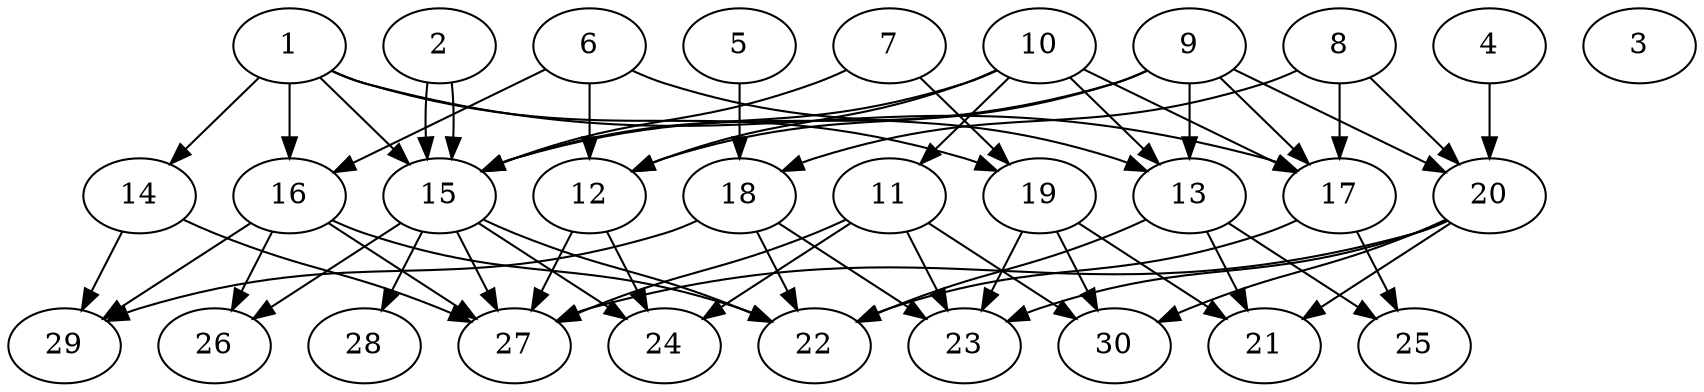 // DAG automatically generated by daggen at Thu Oct  3 14:04:19 2019
// ./daggen --dot -n 30 --ccr 0.4 --fat 0.7 --regular 0.9 --density 0.6 --mindata 5242880 --maxdata 52428800 
digraph G {
  1 [size="115901440", alpha="0.01", expect_size="46360576"] 
  1 -> 14 [size ="46360576"]
  1 -> 15 [size ="46360576"]
  1 -> 16 [size ="46360576"]
  1 -> 17 [size ="46360576"]
  1 -> 19 [size ="46360576"]
  2 [size="38041600", alpha="0.13", expect_size="15216640"] 
  2 -> 15 [size ="15216640"]
  2 -> 15 [size ="15216640"]
  3 [size="87508480", alpha="0.08", expect_size="35003392"] 
  4 [size="33331200", alpha="0.09", expect_size="13332480"] 
  4 -> 20 [size ="13332480"]
  5 [size="80957440", alpha="0.09", expect_size="32382976"] 
  5 -> 18 [size ="32382976"]
  6 [size="37268480", alpha="0.02", expect_size="14907392"] 
  6 -> 12 [size ="14907392"]
  6 -> 13 [size ="14907392"]
  6 -> 16 [size ="14907392"]
  7 [size="51479040", alpha="0.06", expect_size="20591616"] 
  7 -> 15 [size ="20591616"]
  7 -> 19 [size ="20591616"]
  8 [size="117813760", alpha="0.17", expect_size="47125504"] 
  8 -> 17 [size ="47125504"]
  8 -> 18 [size ="47125504"]
  8 -> 20 [size ="47125504"]
  9 [size="48258560", alpha="0.03", expect_size="19303424"] 
  9 -> 12 [size ="19303424"]
  9 -> 13 [size ="19303424"]
  9 -> 15 [size ="19303424"]
  9 -> 17 [size ="19303424"]
  9 -> 20 [size ="19303424"]
  10 [size="76577280", alpha="0.18", expect_size="30630912"] 
  10 -> 11 [size ="30630912"]
  10 -> 12 [size ="30630912"]
  10 -> 13 [size ="30630912"]
  10 -> 15 [size ="30630912"]
  10 -> 17 [size ="30630912"]
  11 [size="38302720", alpha="0.12", expect_size="15321088"] 
  11 -> 23 [size ="15321088"]
  11 -> 24 [size ="15321088"]
  11 -> 27 [size ="15321088"]
  11 -> 30 [size ="15321088"]
  12 [size="43105280", alpha="0.12", expect_size="17242112"] 
  12 -> 24 [size ="17242112"]
  12 -> 27 [size ="17242112"]
  13 [size="117911040", alpha="0.05", expect_size="47164416"] 
  13 -> 21 [size ="47164416"]
  13 -> 22 [size ="47164416"]
  13 -> 25 [size ="47164416"]
  14 [size="49379840", alpha="0.17", expect_size="19751936"] 
  14 -> 27 [size ="19751936"]
  14 -> 29 [size ="19751936"]
  15 [size="102039040", alpha="0.12", expect_size="40815616"] 
  15 -> 22 [size ="40815616"]
  15 -> 24 [size ="40815616"]
  15 -> 26 [size ="40815616"]
  15 -> 27 [size ="40815616"]
  15 -> 28 [size ="40815616"]
  16 [size="38568960", alpha="0.13", expect_size="15427584"] 
  16 -> 22 [size ="15427584"]
  16 -> 26 [size ="15427584"]
  16 -> 27 [size ="15427584"]
  16 -> 29 [size ="15427584"]
  17 [size="47912960", alpha="0.03", expect_size="19165184"] 
  17 -> 22 [size ="19165184"]
  17 -> 25 [size ="19165184"]
  18 [size="82920960", alpha="0.12", expect_size="33168384"] 
  18 -> 22 [size ="33168384"]
  18 -> 23 [size ="33168384"]
  18 -> 29 [size ="33168384"]
  19 [size="67811840", alpha="0.03", expect_size="27124736"] 
  19 -> 21 [size ="27124736"]
  19 -> 23 [size ="27124736"]
  19 -> 30 [size ="27124736"]
  20 [size="85701120", alpha="0.09", expect_size="34280448"] 
  20 -> 21 [size ="34280448"]
  20 -> 23 [size ="34280448"]
  20 -> 27 [size ="34280448"]
  20 -> 30 [size ="34280448"]
  21 [size="72381440", alpha="0.12", expect_size="28952576"] 
  22 [size="23109120", alpha="0.20", expect_size="9243648"] 
  23 [size="91072000", alpha="0.20", expect_size="36428800"] 
  24 [size="119974400", alpha="0.03", expect_size="47989760"] 
  25 [size="100044800", alpha="0.18", expect_size="40017920"] 
  26 [size="55185920", alpha="0.17", expect_size="22074368"] 
  27 [size="15710720", alpha="0.03", expect_size="6284288"] 
  28 [size="35486720", alpha="0.06", expect_size="14194688"] 
  29 [size="104908800", alpha="0.16", expect_size="41963520"] 
  30 [size="122562560", alpha="0.16", expect_size="49025024"] 
}
